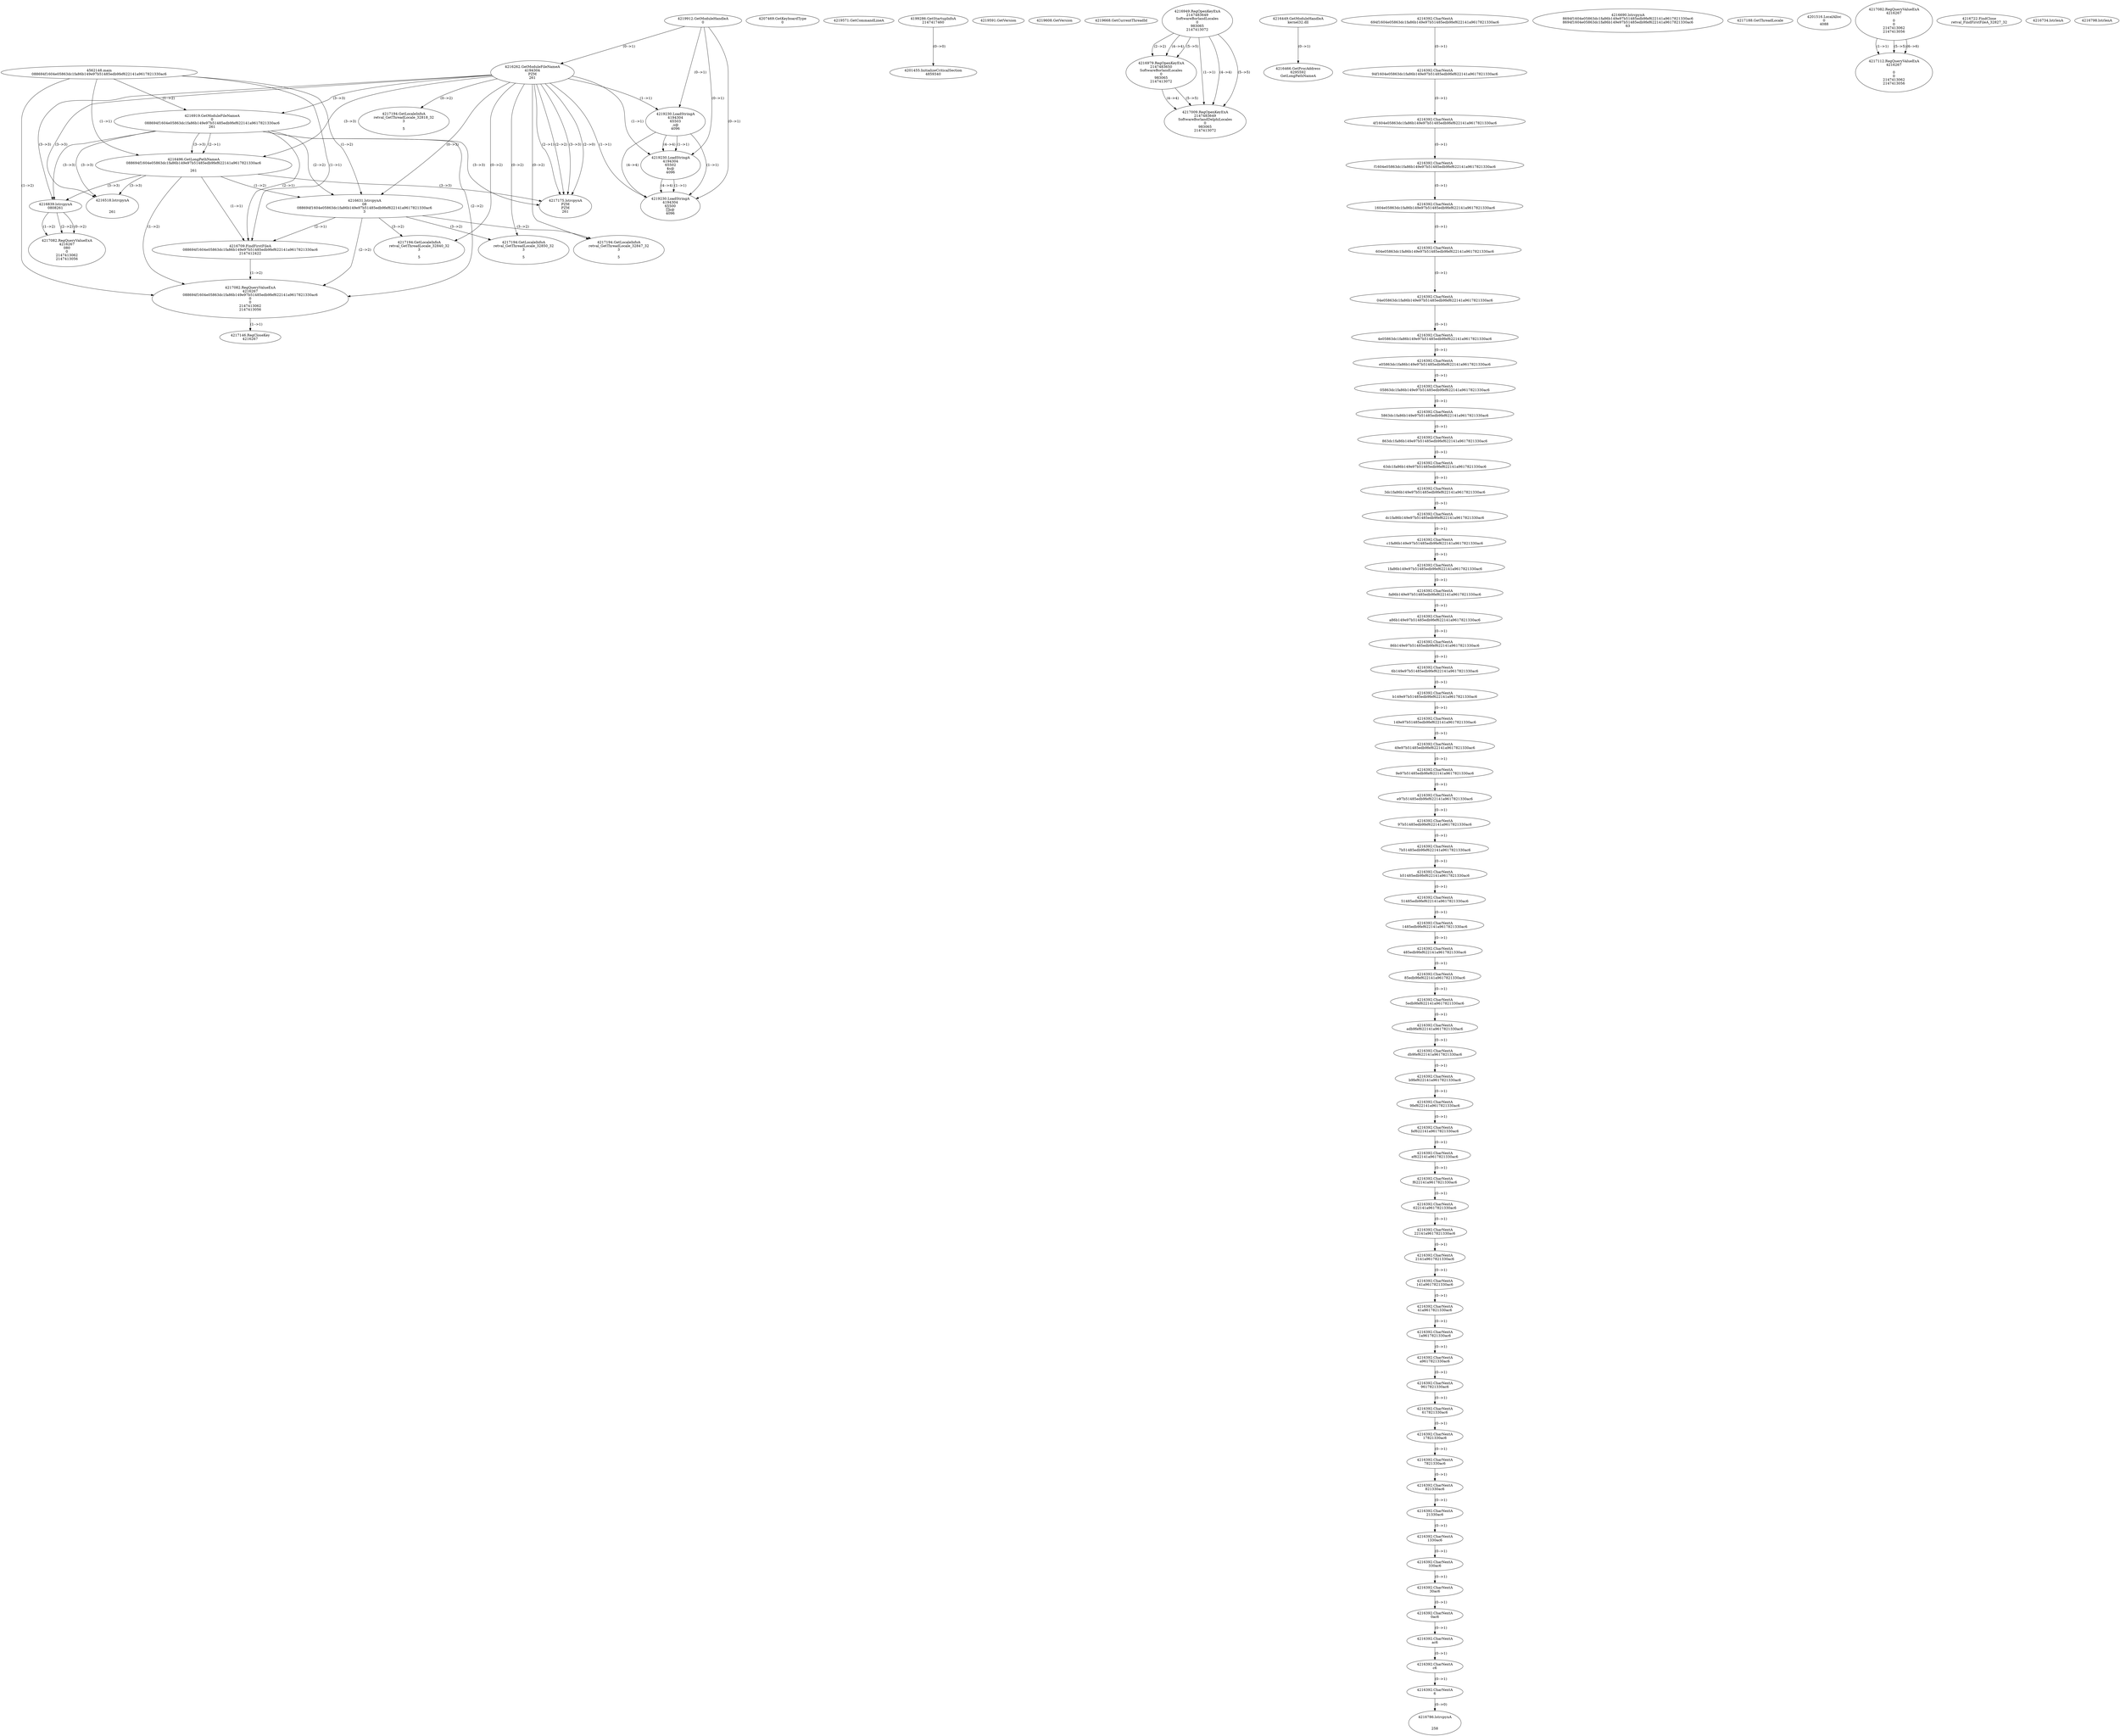 // Global SCDG with merge call
digraph {
	0 [label="4562148.main
088694f1604e05863dc1fa86b149e97b51485edb9fef622141a9617821330ac6"]
	1 [label="4219912.GetModuleHandleA
0"]
	2 [label="4207469.GetKeyboardType
0"]
	3 [label="4219571.GetCommandLineA
"]
	4 [label="4199286.GetStartupInfoA
2147417460"]
	5 [label="4219591.GetVersion
"]
	6 [label="4219608.GetVersion
"]
	7 [label="4219668.GetCurrentThreadId
"]
	8 [label="4216262.GetModuleFileNameA
4194304
PZM
261"]
	1 -> 8 [label="(0-->1)"]
	9 [label="4216919.GetModuleFileNameA
0
088694f1604e05863dc1fa86b149e97b51485edb9fef622141a9617821330ac6
261"]
	0 -> 9 [label="(1-->2)"]
	8 -> 9 [label="(3-->3)"]
	10 [label="4216949.RegOpenKeyExA
2147483649
Software\Borland\Locales
0
983065
2147413072"]
	11 [label="4216979.RegOpenKeyExA
2147483650
Software\Borland\Locales
0
983065
2147413072"]
	10 -> 11 [label="(2-->2)"]
	10 -> 11 [label="(4-->4)"]
	10 -> 11 [label="(5-->5)"]
	12 [label="4217009.RegOpenKeyExA
2147483649
Software\Borland\Delphi\Locales
0
983065
2147413072"]
	10 -> 12 [label="(1-->1)"]
	10 -> 12 [label="(4-->4)"]
	11 -> 12 [label="(4-->4)"]
	10 -> 12 [label="(5-->5)"]
	11 -> 12 [label="(5-->5)"]
	13 [label="4216449.GetModuleHandleA
kernel32.dll"]
	14 [label="4216466.GetProcAddress
6295592
GetLongPathNameA"]
	13 -> 14 [label="(0-->1)"]
	15 [label="4216496.GetLongPathNameA
088694f1604e05863dc1fa86b149e97b51485edb9fef622141a9617821330ac6

261"]
	0 -> 15 [label="(1-->1)"]
	9 -> 15 [label="(2-->1)"]
	8 -> 15 [label="(3-->3)"]
	9 -> 15 [label="(3-->3)"]
	16 [label="4216631.lstrcpynA
08
088694f1604e05863dc1fa86b149e97b51485edb9fef622141a9617821330ac6
3"]
	0 -> 16 [label="(1-->2)"]
	9 -> 16 [label="(2-->2)"]
	15 -> 16 [label="(1-->2)"]
	8 -> 16 [label="(0-->3)"]
	17 [label="4216392.CharNextA
694f1604e05863dc1fa86b149e97b51485edb9fef622141a9617821330ac6"]
	18 [label="4216392.CharNextA
94f1604e05863dc1fa86b149e97b51485edb9fef622141a9617821330ac6"]
	17 -> 18 [label="(0-->1)"]
	19 [label="4216392.CharNextA
4f1604e05863dc1fa86b149e97b51485edb9fef622141a9617821330ac6"]
	18 -> 19 [label="(0-->1)"]
	20 [label="4216392.CharNextA
f1604e05863dc1fa86b149e97b51485edb9fef622141a9617821330ac6"]
	19 -> 20 [label="(0-->1)"]
	21 [label="4216392.CharNextA
1604e05863dc1fa86b149e97b51485edb9fef622141a9617821330ac6"]
	20 -> 21 [label="(0-->1)"]
	22 [label="4216392.CharNextA
604e05863dc1fa86b149e97b51485edb9fef622141a9617821330ac6"]
	21 -> 22 [label="(0-->1)"]
	23 [label="4216392.CharNextA
04e05863dc1fa86b149e97b51485edb9fef622141a9617821330ac6"]
	22 -> 23 [label="(0-->1)"]
	24 [label="4216392.CharNextA
4e05863dc1fa86b149e97b51485edb9fef622141a9617821330ac6"]
	23 -> 24 [label="(0-->1)"]
	25 [label="4216392.CharNextA
e05863dc1fa86b149e97b51485edb9fef622141a9617821330ac6"]
	24 -> 25 [label="(0-->1)"]
	26 [label="4216392.CharNextA
05863dc1fa86b149e97b51485edb9fef622141a9617821330ac6"]
	25 -> 26 [label="(0-->1)"]
	27 [label="4216392.CharNextA
5863dc1fa86b149e97b51485edb9fef622141a9617821330ac6"]
	26 -> 27 [label="(0-->1)"]
	28 [label="4216392.CharNextA
863dc1fa86b149e97b51485edb9fef622141a9617821330ac6"]
	27 -> 28 [label="(0-->1)"]
	29 [label="4216392.CharNextA
63dc1fa86b149e97b51485edb9fef622141a9617821330ac6"]
	28 -> 29 [label="(0-->1)"]
	30 [label="4216392.CharNextA
3dc1fa86b149e97b51485edb9fef622141a9617821330ac6"]
	29 -> 30 [label="(0-->1)"]
	31 [label="4216392.CharNextA
dc1fa86b149e97b51485edb9fef622141a9617821330ac6"]
	30 -> 31 [label="(0-->1)"]
	32 [label="4216392.CharNextA
c1fa86b149e97b51485edb9fef622141a9617821330ac6"]
	31 -> 32 [label="(0-->1)"]
	33 [label="4216392.CharNextA
1fa86b149e97b51485edb9fef622141a9617821330ac6"]
	32 -> 33 [label="(0-->1)"]
	34 [label="4216392.CharNextA
fa86b149e97b51485edb9fef622141a9617821330ac6"]
	33 -> 34 [label="(0-->1)"]
	35 [label="4216392.CharNextA
a86b149e97b51485edb9fef622141a9617821330ac6"]
	34 -> 35 [label="(0-->1)"]
	36 [label="4216392.CharNextA
86b149e97b51485edb9fef622141a9617821330ac6"]
	35 -> 36 [label="(0-->1)"]
	37 [label="4216392.CharNextA
6b149e97b51485edb9fef622141a9617821330ac6"]
	36 -> 37 [label="(0-->1)"]
	38 [label="4216392.CharNextA
b149e97b51485edb9fef622141a9617821330ac6"]
	37 -> 38 [label="(0-->1)"]
	39 [label="4216392.CharNextA
149e97b51485edb9fef622141a9617821330ac6"]
	38 -> 39 [label="(0-->1)"]
	40 [label="4216392.CharNextA
49e97b51485edb9fef622141a9617821330ac6"]
	39 -> 40 [label="(0-->1)"]
	41 [label="4216392.CharNextA
9e97b51485edb9fef622141a9617821330ac6"]
	40 -> 41 [label="(0-->1)"]
	42 [label="4216392.CharNextA
e97b51485edb9fef622141a9617821330ac6"]
	41 -> 42 [label="(0-->1)"]
	43 [label="4216392.CharNextA
97b51485edb9fef622141a9617821330ac6"]
	42 -> 43 [label="(0-->1)"]
	44 [label="4216392.CharNextA
7b51485edb9fef622141a9617821330ac6"]
	43 -> 44 [label="(0-->1)"]
	45 [label="4216392.CharNextA
b51485edb9fef622141a9617821330ac6"]
	44 -> 45 [label="(0-->1)"]
	46 [label="4216392.CharNextA
51485edb9fef622141a9617821330ac6"]
	45 -> 46 [label="(0-->1)"]
	47 [label="4216392.CharNextA
1485edb9fef622141a9617821330ac6"]
	46 -> 47 [label="(0-->1)"]
	48 [label="4216392.CharNextA
485edb9fef622141a9617821330ac6"]
	47 -> 48 [label="(0-->1)"]
	49 [label="4216392.CharNextA
85edb9fef622141a9617821330ac6"]
	48 -> 49 [label="(0-->1)"]
	50 [label="4216392.CharNextA
5edb9fef622141a9617821330ac6"]
	49 -> 50 [label="(0-->1)"]
	51 [label="4216392.CharNextA
edb9fef622141a9617821330ac6"]
	50 -> 51 [label="(0-->1)"]
	52 [label="4216392.CharNextA
db9fef622141a9617821330ac6"]
	51 -> 52 [label="(0-->1)"]
	53 [label="4216392.CharNextA
b9fef622141a9617821330ac6"]
	52 -> 53 [label="(0-->1)"]
	54 [label="4216392.CharNextA
9fef622141a9617821330ac6"]
	53 -> 54 [label="(0-->1)"]
	55 [label="4216392.CharNextA
fef622141a9617821330ac6"]
	54 -> 55 [label="(0-->1)"]
	56 [label="4216392.CharNextA
ef622141a9617821330ac6"]
	55 -> 56 [label="(0-->1)"]
	57 [label="4216392.CharNextA
f622141a9617821330ac6"]
	56 -> 57 [label="(0-->1)"]
	58 [label="4216392.CharNextA
622141a9617821330ac6"]
	57 -> 58 [label="(0-->1)"]
	59 [label="4216392.CharNextA
22141a9617821330ac6"]
	58 -> 59 [label="(0-->1)"]
	60 [label="4216392.CharNextA
2141a9617821330ac6"]
	59 -> 60 [label="(0-->1)"]
	61 [label="4216392.CharNextA
141a9617821330ac6"]
	60 -> 61 [label="(0-->1)"]
	62 [label="4216392.CharNextA
41a9617821330ac6"]
	61 -> 62 [label="(0-->1)"]
	63 [label="4216392.CharNextA
1a9617821330ac6"]
	62 -> 63 [label="(0-->1)"]
	64 [label="4216392.CharNextA
a9617821330ac6"]
	63 -> 64 [label="(0-->1)"]
	65 [label="4216392.CharNextA
9617821330ac6"]
	64 -> 65 [label="(0-->1)"]
	66 [label="4216392.CharNextA
617821330ac6"]
	65 -> 66 [label="(0-->1)"]
	67 [label="4216392.CharNextA
17821330ac6"]
	66 -> 67 [label="(0-->1)"]
	68 [label="4216392.CharNextA
7821330ac6"]
	67 -> 68 [label="(0-->1)"]
	69 [label="4216392.CharNextA
821330ac6"]
	68 -> 69 [label="(0-->1)"]
	70 [label="4216392.CharNextA
21330ac6"]
	69 -> 70 [label="(0-->1)"]
	71 [label="4216392.CharNextA
1330ac6"]
	70 -> 71 [label="(0-->1)"]
	72 [label="4216392.CharNextA
330ac6"]
	71 -> 72 [label="(0-->1)"]
	73 [label="4216392.CharNextA
30ac6"]
	72 -> 73 [label="(0-->1)"]
	74 [label="4216392.CharNextA
0ac6"]
	73 -> 74 [label="(0-->1)"]
	75 [label="4216392.CharNextA
ac6"]
	74 -> 75 [label="(0-->1)"]
	76 [label="4216392.CharNextA
c6"]
	75 -> 76 [label="(0-->1)"]
	77 [label="4216392.CharNextA
6"]
	76 -> 77 [label="(0-->1)"]
	78 [label="4216690.lstrcpynA
8694f1604e05863dc1fa86b149e97b51485edb9fef622141a9617821330ac6
8694f1604e05863dc1fa86b149e97b51485edb9fef622141a9617821330ac6
63"]
	79 [label="4216709.FindFirstFileA
088694f1604e05863dc1fa86b149e97b51485edb9fef622141a9617821330ac6
2147412422"]
	0 -> 79 [label="(1-->1)"]
	9 -> 79 [label="(2-->1)"]
	15 -> 79 [label="(1-->1)"]
	16 -> 79 [label="(2-->1)"]
	80 [label="4217082.RegQueryValueExA
4216267
088694f1604e05863dc1fa86b149e97b51485edb9fef622141a9617821330ac6
0
0
2147413062
2147413056"]
	0 -> 80 [label="(1-->2)"]
	9 -> 80 [label="(2-->2)"]
	15 -> 80 [label="(1-->2)"]
	16 -> 80 [label="(2-->2)"]
	79 -> 80 [label="(1-->2)"]
	81 [label="4217146.RegCloseKey
4216267"]
	80 -> 81 [label="(1-->1)"]
	82 [label="4217175.lstrcpynA
PZM
PZM
261"]
	8 -> 82 [label="(2-->1)"]
	8 -> 82 [label="(2-->2)"]
	8 -> 82 [label="(3-->3)"]
	9 -> 82 [label="(3-->3)"]
	15 -> 82 [label="(3-->3)"]
	8 -> 82 [label="(2-->0)"]
	83 [label="4217188.GetThreadLocale
"]
	84 [label="4217194.GetLocaleInfoA
retval_GetThreadLocale_32850_32
3

5"]
	8 -> 84 [label="(0-->2)"]
	16 -> 84 [label="(3-->2)"]
	85 [label="4219230.LoadStringA
4194304
65503
,s@
4096"]
	1 -> 85 [label="(0-->1)"]
	8 -> 85 [label="(1-->1)"]
	86 [label="4201455.InitializeCriticalSection
4859340"]
	4 -> 86 [label="(0-->0)"]
	87 [label="4201516.LocalAlloc
0
4088"]
	88 [label="4216518.lstrcpynA


261"]
	8 -> 88 [label="(3-->3)"]
	9 -> 88 [label="(3-->3)"]
	15 -> 88 [label="(3-->3)"]
	89 [label="4217082.RegQueryValueExA
4216267

0
0
2147413062
2147413056"]
	90 [label="4217112.RegQueryValueExA
4216267

0
0
2147413062
2147413056"]
	89 -> 90 [label="(1-->1)"]
	89 -> 90 [label="(5-->5)"]
	89 -> 90 [label="(6-->6)"]
	91 [label="4217194.GetLocaleInfoA
retval_GetThreadLocale_32818_32
3

5"]
	8 -> 91 [label="(0-->2)"]
	92 [label="4219230.LoadStringA
4194304
65502
$s@
4096"]
	1 -> 92 [label="(0-->1)"]
	8 -> 92 [label="(1-->1)"]
	85 -> 92 [label="(1-->1)"]
	85 -> 92 [label="(4-->4)"]
	93 [label="4216722.FindClose
retval_FindFirstFileA_32827_32"]
	94 [label="4216734.lstrlenA
"]
	95 [label="4216786.lstrcpynA


258"]
	77 -> 95 [label="(0-->0)"]
	96 [label="4216798.lstrlenA
"]
	97 [label="4216839.lstrcpynA
08\
08\
261"]
	8 -> 97 [label="(3-->3)"]
	9 -> 97 [label="(3-->3)"]
	15 -> 97 [label="(3-->3)"]
	98 [label="4217082.RegQueryValueExA
4216267
08\
0
0
2147413062
2147413056"]
	97 -> 98 [label="(1-->2)"]
	97 -> 98 [label="(2-->2)"]
	97 -> 98 [label="(0-->2)"]
	99 [label="4217194.GetLocaleInfoA
retval_GetThreadLocale_32840_32
3

5"]
	8 -> 99 [label="(0-->2)"]
	16 -> 99 [label="(3-->2)"]
	100 [label="4219230.LoadStringA
4194304
65500
s@
4096"]
	1 -> 100 [label="(0-->1)"]
	8 -> 100 [label="(1-->1)"]
	85 -> 100 [label="(1-->1)"]
	92 -> 100 [label="(1-->1)"]
	85 -> 100 [label="(4-->4)"]
	92 -> 100 [label="(4-->4)"]
	101 [label="4217194.GetLocaleInfoA
retval_GetThreadLocale_32847_32
3

5"]
	8 -> 101 [label="(0-->2)"]
	16 -> 101 [label="(3-->2)"]
}
